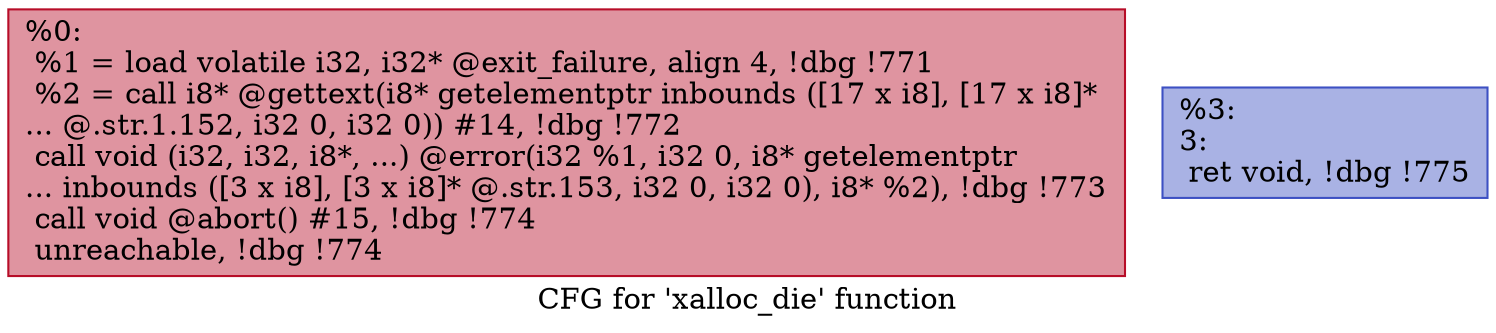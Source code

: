 digraph "CFG for 'xalloc_die' function" {
	label="CFG for 'xalloc_die' function";

	Node0x555555911890 [shape=record,color="#b70d28ff", style=filled, fillcolor="#b70d2870",label="{%0:\l  %1 = load volatile i32, i32* @exit_failure, align 4, !dbg !771\l  %2 = call i8* @gettext(i8* getelementptr inbounds ([17 x i8], [17 x i8]*\l... @.str.1.152, i32 0, i32 0)) #14, !dbg !772\l  call void (i32, i32, i8*, ...) @error(i32 %1, i32 0, i8* getelementptr\l... inbounds ([3 x i8], [3 x i8]* @.str.153, i32 0, i32 0), i8* %2), !dbg !773\l  call void @abort() #15, !dbg !774\l  unreachable, !dbg !774\l}"];
	Node0x555555912270 [shape=record,color="#3d50c3ff", style=filled, fillcolor="#3d50c370",label="{%3:\l3:                                                \l  ret void, !dbg !775\l}"];
}
